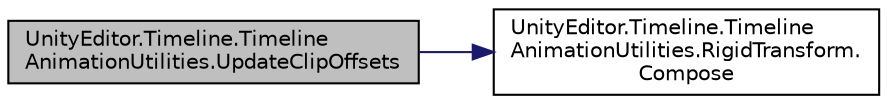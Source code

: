 digraph "UnityEditor.Timeline.TimelineAnimationUtilities.UpdateClipOffsets"
{
 // LATEX_PDF_SIZE
  edge [fontname="Helvetica",fontsize="10",labelfontname="Helvetica",labelfontsize="10"];
  node [fontname="Helvetica",fontsize="10",shape=record];
  rankdir="LR";
  Node1 [label="UnityEditor.Timeline.Timeline\lAnimationUtilities.UpdateClipOffsets",height=0.2,width=0.4,color="black", fillcolor="grey75", style="filled", fontcolor="black",tooltip=" "];
  Node1 -> Node2 [color="midnightblue",fontsize="10",style="solid",fontname="Helvetica"];
  Node2 [label="UnityEditor.Timeline.Timeline\lAnimationUtilities.RigidTransform.\lCompose",height=0.2,width=0.4,color="black", fillcolor="white", style="filled",URL="$struct_unity_editor_1_1_timeline_1_1_timeline_animation_utilities_1_1_rigid_transform.html#a6bc22f166dddf12d8eac13f50b219d0c",tooltip=" "];
}

